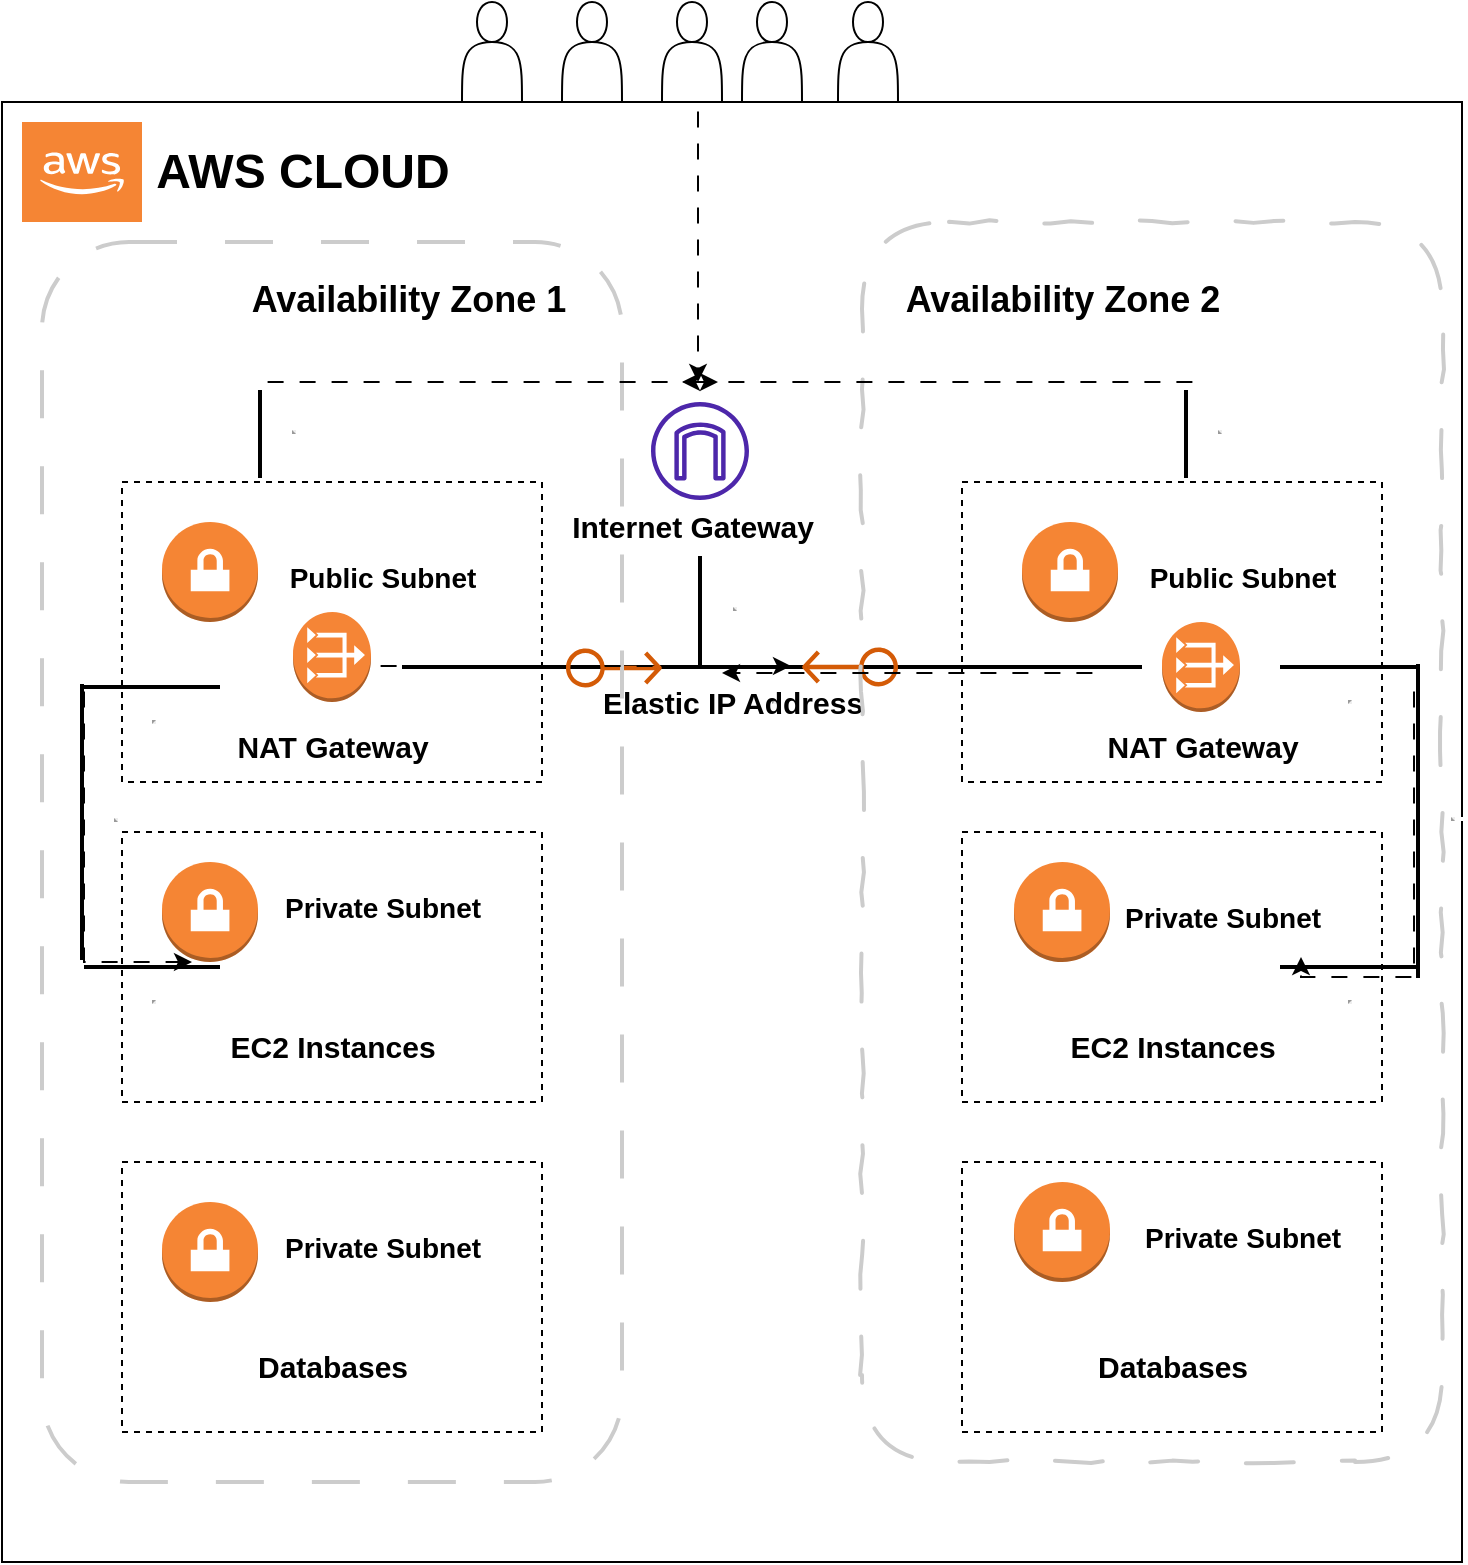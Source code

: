 <mxfile version="21.7.5" type="github">
  <diagram name="Página-1" id="0iVVgH9fftQrLVTGLKSZ">
    <mxGraphModel dx="1035" dy="562" grid="1" gridSize="10" guides="1" tooltips="1" connect="1" arrows="1" fold="1" page="1" pageScale="1" pageWidth="827" pageHeight="1169" math="0" shadow="0">
      <root>
        <mxCell id="0" />
        <mxCell id="1" parent="0" />
        <mxCell id="Z8ROYJCBZ_W-ht0fJlfG-2" value="" style="whiteSpace=wrap;html=1;aspect=fixed;fillColor=none;" parent="1" vertex="1">
          <mxGeometry x="50" y="70" width="730" height="730" as="geometry" />
        </mxCell>
        <mxCell id="Z8ROYJCBZ_W-ht0fJlfG-1" value="" style="outlineConnect=0;dashed=0;verticalLabelPosition=bottom;verticalAlign=top;align=center;html=1;shape=mxgraph.aws3.cloud_2;fillColor=#F58534;gradientColor=none;" parent="1" vertex="1">
          <mxGeometry x="60" y="80" width="60" height="50" as="geometry" />
        </mxCell>
        <mxCell id="Z8ROYJCBZ_W-ht0fJlfG-6" value="AWS CLOUD" style="text;strokeColor=none;fillColor=none;html=1;fontSize=24;fontStyle=1;verticalAlign=middle;align=center;" parent="1" vertex="1">
          <mxGeometry x="150" y="85" width="100" height="40" as="geometry" />
        </mxCell>
        <mxCell id="Z8ROYJCBZ_W-ht0fJlfG-8" value="&lt;font style=&quot;font-size: 18px;&quot;&gt;Availability Zone 1&lt;/font&gt;" style="text;strokeColor=none;fillColor=none;html=1;fontSize=24;fontStyle=1;verticalAlign=middle;align=center;" parent="1" vertex="1">
          <mxGeometry x="203" y="147" width="100" height="40" as="geometry" />
        </mxCell>
        <mxCell id="Z8ROYJCBZ_W-ht0fJlfG-9" value="&lt;font style=&quot;font-size: 18px;&quot;&gt;Availability Zone 2&lt;/font&gt;" style="text;strokeColor=none;fillColor=none;html=1;fontSize=24;fontStyle=1;verticalAlign=middle;align=center;" parent="1" vertex="1">
          <mxGeometry x="530" y="147" width="100" height="40" as="geometry" />
        </mxCell>
        <mxCell id="Z8ROYJCBZ_W-ht0fJlfG-10" value="" style="shape=actor;whiteSpace=wrap;html=1;" parent="1" vertex="1">
          <mxGeometry x="280" y="20" width="30" height="50" as="geometry" />
        </mxCell>
        <mxCell id="Z8ROYJCBZ_W-ht0fJlfG-11" value="" style="shape=actor;whiteSpace=wrap;html=1;" parent="1" vertex="1">
          <mxGeometry x="330" y="20" width="30" height="50" as="geometry" />
        </mxCell>
        <mxCell id="Z8ROYJCBZ_W-ht0fJlfG-12" value="" style="shape=actor;whiteSpace=wrap;html=1;" parent="1" vertex="1">
          <mxGeometry x="380" y="20" width="30" height="50" as="geometry" />
        </mxCell>
        <mxCell id="Z8ROYJCBZ_W-ht0fJlfG-13" value="" style="shape=actor;whiteSpace=wrap;html=1;" parent="1" vertex="1">
          <mxGeometry x="420" y="20" width="30" height="50" as="geometry" />
        </mxCell>
        <mxCell id="Z8ROYJCBZ_W-ht0fJlfG-17" value="" style="outlineConnect=0;dashed=0;verticalLabelPosition=bottom;verticalAlign=top;align=center;html=1;shape=mxgraph.aws3.vpn_gateway;fillColor=#F58534;gradientColor=none;" parent="1" vertex="1">
          <mxGeometry x="130" y="280" width="48" height="50" as="geometry" />
        </mxCell>
        <mxCell id="Z8ROYJCBZ_W-ht0fJlfG-18" value="" style="outlineConnect=0;dashed=0;verticalLabelPosition=bottom;verticalAlign=top;align=center;html=1;shape=mxgraph.aws3.vpn_gateway;fillColor=#F58534;gradientColor=none;" parent="1" vertex="1">
          <mxGeometry x="130" y="450" width="48" height="50" as="geometry" />
        </mxCell>
        <mxCell id="Z8ROYJCBZ_W-ht0fJlfG-19" value="" style="outlineConnect=0;dashed=0;verticalLabelPosition=bottom;verticalAlign=top;align=center;html=1;shape=mxgraph.aws3.vpn_gateway;fillColor=#F58534;gradientColor=none;" parent="1" vertex="1">
          <mxGeometry x="130" y="620" width="48" height="50" as="geometry" />
        </mxCell>
        <mxCell id="Z8ROYJCBZ_W-ht0fJlfG-20" value="" style="outlineConnect=0;dashed=0;verticalLabelPosition=bottom;verticalAlign=top;align=center;html=1;shape=mxgraph.aws3.vpn_gateway;fillColor=#F58534;gradientColor=none;" parent="1" vertex="1">
          <mxGeometry x="556" y="450" width="48" height="50" as="geometry" />
        </mxCell>
        <mxCell id="Z8ROYJCBZ_W-ht0fJlfG-21" value="" style="outlineConnect=0;dashed=0;verticalLabelPosition=bottom;verticalAlign=top;align=center;html=1;shape=mxgraph.aws3.vpn_gateway;fillColor=#F58534;gradientColor=none;" parent="1" vertex="1">
          <mxGeometry x="560" y="280" width="48" height="50" as="geometry" />
        </mxCell>
        <mxCell id="Z8ROYJCBZ_W-ht0fJlfG-22" value="" style="outlineConnect=0;dashed=0;verticalLabelPosition=bottom;verticalAlign=top;align=center;html=1;shape=mxgraph.aws3.vpn_gateway;fillColor=#F58534;gradientColor=none;" parent="1" vertex="1">
          <mxGeometry x="556" y="610" width="48" height="50" as="geometry" />
        </mxCell>
        <mxCell id="Z8ROYJCBZ_W-ht0fJlfG-23" value="&lt;font style=&quot;font-size: 14px;&quot;&gt;Public Subnet&lt;/font&gt;" style="text;strokeColor=none;fillColor=none;html=1;fontSize=24;fontStyle=1;verticalAlign=middle;align=center;" parent="1" vertex="1">
          <mxGeometry x="190" y="285" width="100" height="40" as="geometry" />
        </mxCell>
        <mxCell id="Z8ROYJCBZ_W-ht0fJlfG-24" value="&lt;font style=&quot;font-size: 14px;&quot;&gt;Public Subnet&lt;/font&gt;" style="text;strokeColor=none;fillColor=none;html=1;fontSize=24;fontStyle=1;verticalAlign=middle;align=center;" parent="1" vertex="1">
          <mxGeometry x="620" y="285" width="100" height="40" as="geometry" />
        </mxCell>
        <mxCell id="Z8ROYJCBZ_W-ht0fJlfG-25" value="&lt;font style=&quot;font-size: 14px;&quot;&gt;Private Subnet&lt;/font&gt;" style="text;strokeColor=none;fillColor=none;html=1;fontSize=24;fontStyle=1;verticalAlign=middle;align=center;" parent="1" vertex="1">
          <mxGeometry x="190" y="450" width="100" height="40" as="geometry" />
        </mxCell>
        <mxCell id="Z8ROYJCBZ_W-ht0fJlfG-26" value="&lt;font style=&quot;font-size: 14px;&quot;&gt;Private Subnet&lt;/font&gt;" style="text;strokeColor=none;fillColor=none;html=1;fontSize=24;fontStyle=1;verticalAlign=middle;align=center;" parent="1" vertex="1">
          <mxGeometry x="610" y="455" width="100" height="40" as="geometry" />
        </mxCell>
        <mxCell id="Z8ROYJCBZ_W-ht0fJlfG-27" value="&lt;font style=&quot;font-size: 14px;&quot;&gt;Private Subnet&lt;/font&gt;" style="text;strokeColor=none;fillColor=none;html=1;fontSize=24;fontStyle=1;verticalAlign=middle;align=center;" parent="1" vertex="1">
          <mxGeometry x="620" y="615" width="100" height="40" as="geometry" />
        </mxCell>
        <mxCell id="Z8ROYJCBZ_W-ht0fJlfG-28" value="&lt;font style=&quot;font-size: 14px;&quot;&gt;Private Subnet&lt;/font&gt;" style="text;strokeColor=none;fillColor=none;html=1;fontSize=24;fontStyle=1;verticalAlign=middle;align=center;" parent="1" vertex="1">
          <mxGeometry x="190" y="620" width="100" height="40" as="geometry" />
        </mxCell>
        <mxCell id="Z8ROYJCBZ_W-ht0fJlfG-29" value="" style="rounded=0;whiteSpace=wrap;html=1;dashed=1;fillColor=none;" parent="1" vertex="1">
          <mxGeometry x="110" y="260" width="210" height="150" as="geometry" />
        </mxCell>
        <mxCell id="Z8ROYJCBZ_W-ht0fJlfG-30" value="" style="rounded=0;whiteSpace=wrap;html=1;dashed=1;fillColor=none;" parent="1" vertex="1">
          <mxGeometry x="530" y="260" width="210" height="150" as="geometry" />
        </mxCell>
        <mxCell id="Z8ROYJCBZ_W-ht0fJlfG-31" value="" style="rounded=0;whiteSpace=wrap;html=1;dashed=1;fillColor=none;" parent="1" vertex="1">
          <mxGeometry x="110" y="435" width="210" height="135" as="geometry" />
        </mxCell>
        <mxCell id="Z8ROYJCBZ_W-ht0fJlfG-32" value="" style="rounded=0;whiteSpace=wrap;html=1;dashed=1;fillColor=none;" parent="1" vertex="1">
          <mxGeometry x="530" y="435" width="210" height="135" as="geometry" />
        </mxCell>
        <mxCell id="Z8ROYJCBZ_W-ht0fJlfG-34" value="" style="rounded=0;whiteSpace=wrap;html=1;dashed=1;fillColor=none;" parent="1" vertex="1">
          <mxGeometry x="110" y="600" width="210" height="135" as="geometry" />
        </mxCell>
        <mxCell id="Z8ROYJCBZ_W-ht0fJlfG-35" value="" style="rounded=0;whiteSpace=wrap;html=1;dashed=1;fillColor=none;" parent="1" vertex="1">
          <mxGeometry x="530" y="600" width="210" height="135" as="geometry" />
        </mxCell>
        <mxCell id="Z8ROYJCBZ_W-ht0fJlfG-36" value="" style="outlineConnect=0;dashed=0;verticalLabelPosition=bottom;verticalAlign=top;align=center;html=1;shape=mxgraph.aws3.vpc_nat_gateway;fillColor=#F58536;gradientColor=none;" parent="1" vertex="1">
          <mxGeometry x="195.5" y="325" width="39" height="45" as="geometry" />
        </mxCell>
        <mxCell id="Z8ROYJCBZ_W-ht0fJlfG-37" value="" style="outlineConnect=0;dashed=0;verticalLabelPosition=bottom;verticalAlign=top;align=center;html=1;shape=mxgraph.aws3.vpc_nat_gateway;fillColor=#F58536;gradientColor=none;" parent="1" vertex="1">
          <mxGeometry x="630" y="330" width="39" height="45" as="geometry" />
        </mxCell>
        <mxCell id="Z8ROYJCBZ_W-ht0fJlfG-38" value="&lt;font style=&quot;font-size: 15px;&quot;&gt;NAT Gateway&lt;/font&gt;" style="text;strokeColor=none;fillColor=none;html=1;fontSize=24;fontStyle=1;verticalAlign=middle;align=center;" parent="1" vertex="1">
          <mxGeometry x="165" y="370" width="100" height="40" as="geometry" />
        </mxCell>
        <mxCell id="Z8ROYJCBZ_W-ht0fJlfG-39" value="&lt;font style=&quot;font-size: 15px;&quot;&gt;NAT Gateway&lt;/font&gt;" style="text;strokeColor=none;fillColor=none;html=1;fontSize=24;fontStyle=1;verticalAlign=middle;align=center;" parent="1" vertex="1">
          <mxGeometry x="599.5" y="370" width="100" height="40" as="geometry" />
        </mxCell>
        <mxCell id="Z8ROYJCBZ_W-ht0fJlfG-40" value="&lt;font style=&quot;font-size: 15px;&quot;&gt;EC2 Instances&lt;/font&gt;" style="text;strokeColor=none;fillColor=none;html=1;fontSize=24;fontStyle=1;verticalAlign=middle;align=center;" parent="1" vertex="1">
          <mxGeometry x="165" y="520" width="100" height="40" as="geometry" />
        </mxCell>
        <mxCell id="Z8ROYJCBZ_W-ht0fJlfG-41" value="&lt;font style=&quot;font-size: 15px;&quot;&gt;EC2 Instances&lt;/font&gt;" style="text;strokeColor=none;fillColor=none;html=1;fontSize=24;fontStyle=1;verticalAlign=middle;align=center;" parent="1" vertex="1">
          <mxGeometry x="585" y="520" width="100" height="40" as="geometry" />
        </mxCell>
        <mxCell id="Z8ROYJCBZ_W-ht0fJlfG-42" value="&lt;font style=&quot;font-size: 15px;&quot;&gt;Databases&lt;/font&gt;" style="text;strokeColor=none;fillColor=none;html=1;fontSize=24;fontStyle=1;verticalAlign=middle;align=center;" parent="1" vertex="1">
          <mxGeometry x="165" y="680" width="100" height="40" as="geometry" />
        </mxCell>
        <mxCell id="Z8ROYJCBZ_W-ht0fJlfG-43" value="&lt;font style=&quot;font-size: 15px;&quot;&gt;Databases&lt;/font&gt;" style="text;strokeColor=none;fillColor=none;html=1;fontSize=24;fontStyle=1;verticalAlign=middle;align=center;" parent="1" vertex="1">
          <mxGeometry x="585" y="680" width="100" height="40" as="geometry" />
        </mxCell>
        <mxCell id="Z8ROYJCBZ_W-ht0fJlfG-54" value="&lt;hr&gt;" style="line;strokeWidth=2;html=1;" parent="1" vertex="1">
          <mxGeometry x="250" y="347.5" width="370" height="10" as="geometry" />
        </mxCell>
        <mxCell id="Z8ROYJCBZ_W-ht0fJlfG-55" value="" style="sketch=0;outlineConnect=0;fontColor=#232F3E;gradientColor=none;fillColor=#D45B07;strokeColor=none;dashed=0;verticalLabelPosition=bottom;verticalAlign=top;align=center;html=1;fontSize=12;fontStyle=0;aspect=fixed;pointerEvents=1;shape=mxgraph.aws4.elastic_ip_address;" parent="1" vertex="1">
          <mxGeometry x="332" y="343" width="48" height="20" as="geometry" />
        </mxCell>
        <mxCell id="Z8ROYJCBZ_W-ht0fJlfG-56" value="" style="sketch=0;outlineConnect=0;fontColor=#232F3E;gradientColor=none;fillColor=#D45B07;strokeColor=none;dashed=0;verticalLabelPosition=bottom;verticalAlign=top;align=center;html=1;fontSize=12;fontStyle=0;aspect=fixed;pointerEvents=1;shape=mxgraph.aws4.elastic_ip_address;rotation=-180;" parent="1" vertex="1">
          <mxGeometry x="450" y="342.5" width="48" height="20" as="geometry" />
        </mxCell>
        <mxCell id="Z8ROYJCBZ_W-ht0fJlfG-57" value="&lt;font style=&quot;font-size: 15px;&quot;&gt;Elastic IP Address&lt;/font&gt;" style="text;strokeColor=none;fillColor=none;html=1;fontSize=24;fontStyle=1;verticalAlign=middle;align=center;" parent="1" vertex="1">
          <mxGeometry x="365" y="347.5" width="100" height="40" as="geometry" />
        </mxCell>
        <mxCell id="Z8ROYJCBZ_W-ht0fJlfG-59" value="&lt;hr&gt;" style="line;strokeWidth=2;html=1;rotation=-90;" parent="1" vertex="1">
          <mxGeometry x="21" y="425" width="138" height="10" as="geometry" />
        </mxCell>
        <mxCell id="Z8ROYJCBZ_W-ht0fJlfG-60" value="&lt;hr&gt;" style="line;strokeWidth=2;html=1;rotation=-90;" parent="1" vertex="1">
          <mxGeometry x="679.5" y="424.5" width="157" height="10" as="geometry" />
        </mxCell>
        <mxCell id="Z8ROYJCBZ_W-ht0fJlfG-63" value="&lt;hr&gt;" style="line;strokeWidth=2;html=1;rotation=0;" parent="1" vertex="1">
          <mxGeometry x="91" y="357.5" width="68" height="10" as="geometry" />
        </mxCell>
        <mxCell id="Z8ROYJCBZ_W-ht0fJlfG-64" value="&lt;hr&gt;" style="line;strokeWidth=2;html=1;rotation=0;" parent="1" vertex="1">
          <mxGeometry x="91" y="497.5" width="68" height="10" as="geometry" />
        </mxCell>
        <mxCell id="Z8ROYJCBZ_W-ht0fJlfG-65" value="&lt;hr&gt;" style="line;strokeWidth=2;html=1;rotation=0;" parent="1" vertex="1">
          <mxGeometry x="689" y="347.5" width="68" height="10" as="geometry" />
        </mxCell>
        <mxCell id="Z8ROYJCBZ_W-ht0fJlfG-66" value="&lt;hr&gt;" style="line;strokeWidth=2;html=1;rotation=0;" parent="1" vertex="1">
          <mxGeometry x="689" y="497.5" width="68" height="10" as="geometry" />
        </mxCell>
        <mxCell id="Z8ROYJCBZ_W-ht0fJlfG-69" value="&lt;hr&gt;" style="line;strokeWidth=2;html=1;rotation=-90;" parent="1" vertex="1">
          <mxGeometry x="157" y="231" width="44" height="10" as="geometry" />
        </mxCell>
        <mxCell id="Z8ROYJCBZ_W-ht0fJlfG-70" value="&lt;hr&gt;" style="line;strokeWidth=2;html=1;rotation=-90;" parent="1" vertex="1">
          <mxGeometry x="620" y="231" width="44" height="10" as="geometry" />
        </mxCell>
        <mxCell id="Z8ROYJCBZ_W-ht0fJlfG-71" value="" style="sketch=0;outlineConnect=0;fontColor=#232F3E;gradientColor=none;fillColor=#4D27AA;strokeColor=none;dashed=0;verticalLabelPosition=bottom;verticalAlign=top;align=center;html=1;fontSize=12;fontStyle=0;aspect=fixed;pointerEvents=1;shape=mxgraph.aws4.internet_gateway;" parent="1" vertex="1">
          <mxGeometry x="374.5" y="220" width="49" height="49" as="geometry" />
        </mxCell>
        <mxCell id="Z8ROYJCBZ_W-ht0fJlfG-72" value="&lt;hr&gt;" style="line;strokeWidth=2;html=1;rotation=-90;" parent="1" vertex="1">
          <mxGeometry x="371.5" y="319.5" width="55" height="10" as="geometry" />
        </mxCell>
        <mxCell id="Z8ROYJCBZ_W-ht0fJlfG-73" value="&lt;font style=&quot;font-size: 15px;&quot;&gt;Internet Gateway&lt;/font&gt;" style="text;strokeColor=none;fillColor=none;html=1;fontSize=24;fontStyle=1;verticalAlign=middle;align=center;" parent="1" vertex="1">
          <mxGeometry x="345" y="260" width="100" height="40" as="geometry" />
        </mxCell>
        <mxCell id="Z8ROYJCBZ_W-ht0fJlfG-75" value="" style="rounded=1;whiteSpace=wrap;html=1;fillColor=none;dashed=1;dashPattern=12 12;strokeColor=#CCCCCC;strokeWidth=2;treeMoving=1;" parent="1" vertex="1">
          <mxGeometry x="70" y="140" width="290" height="620" as="geometry" />
        </mxCell>
        <mxCell id="Z8ROYJCBZ_W-ht0fJlfG-76" value="" style="rounded=1;whiteSpace=wrap;html=1;fillColor=none;dashed=1;dashPattern=12 12;strokeColor=#CCCCCC;strokeWidth=2;comic=1;" parent="1" vertex="1">
          <mxGeometry x="480" y="130" width="290" height="620" as="geometry" />
        </mxCell>
        <mxCell id="Z8ROYJCBZ_W-ht0fJlfG-77" value="" style="shape=actor;whiteSpace=wrap;html=1;" parent="1" vertex="1">
          <mxGeometry x="468" y="20" width="30" height="50" as="geometry" />
        </mxCell>
        <mxCell id="Z8ROYJCBZ_W-ht0fJlfG-82" style="edgeStyle=orthogonalEdgeStyle;rounded=0;orthogonalLoop=1;jettySize=auto;html=1;flowAnimation=1;" parent="1" edge="1">
          <mxGeometry relative="1" as="geometry">
            <mxPoint x="390" y="210" as="targetPoint" />
            <mxPoint x="650" y="210" as="sourcePoint" />
          </mxGeometry>
        </mxCell>
        <mxCell id="Z8ROYJCBZ_W-ht0fJlfG-84" style="edgeStyle=orthogonalEdgeStyle;rounded=0;orthogonalLoop=1;jettySize=auto;html=1;flowAnimation=1;" parent="1" edge="1">
          <mxGeometry relative="1" as="geometry">
            <mxPoint x="398" y="210" as="targetPoint" />
            <mxPoint x="398" y="70" as="sourcePoint" />
          </mxGeometry>
        </mxCell>
        <mxCell id="Z8ROYJCBZ_W-ht0fJlfG-85" style="edgeStyle=orthogonalEdgeStyle;rounded=0;orthogonalLoop=1;jettySize=auto;html=1;flowAnimation=1;" parent="1" edge="1">
          <mxGeometry relative="1" as="geometry">
            <mxPoint x="410" y="355.5" as="targetPoint" />
            <mxPoint x="600" y="355.5" as="sourcePoint" />
          </mxGeometry>
        </mxCell>
        <mxCell id="Z8ROYJCBZ_W-ht0fJlfG-86" style="edgeStyle=orthogonalEdgeStyle;rounded=0;orthogonalLoop=1;jettySize=auto;html=1;flowAnimation=1;" parent="1" edge="1">
          <mxGeometry relative="1" as="geometry">
            <mxPoint x="444.5" y="352" as="targetPoint" />
            <mxPoint x="234.5" y="352" as="sourcePoint" />
          </mxGeometry>
        </mxCell>
        <mxCell id="Z8ROYJCBZ_W-ht0fJlfG-87" style="edgeStyle=orthogonalEdgeStyle;rounded=0;orthogonalLoop=1;jettySize=auto;html=1;flowAnimation=1;" parent="1" edge="1">
          <mxGeometry relative="1" as="geometry">
            <mxPoint x="145" y="500" as="targetPoint" />
            <mxPoint x="91" y="360" as="sourcePoint" />
            <Array as="points">
              <mxPoint x="91" y="500" />
            </Array>
          </mxGeometry>
        </mxCell>
        <mxCell id="Z8ROYJCBZ_W-ht0fJlfG-88" style="edgeStyle=orthogonalEdgeStyle;rounded=0;orthogonalLoop=1;jettySize=auto;html=1;flowAnimation=1;" parent="1" edge="1">
          <mxGeometry relative="1" as="geometry">
            <mxPoint x="699.5" y="497.5" as="targetPoint" />
            <mxPoint x="756" y="360" as="sourcePoint" />
            <Array as="points">
              <mxPoint x="755.5" y="507.5" />
            </Array>
          </mxGeometry>
        </mxCell>
        <mxCell id="Z8ROYJCBZ_W-ht0fJlfG-81" style="edgeStyle=orthogonalEdgeStyle;rounded=0;orthogonalLoop=1;jettySize=auto;html=1;flowAnimation=1;" parent="1" edge="1">
          <mxGeometry relative="1" as="geometry">
            <mxPoint x="408" y="210" as="targetPoint" />
            <mxPoint x="178" y="210" as="sourcePoint" />
          </mxGeometry>
        </mxCell>
      </root>
    </mxGraphModel>
  </diagram>
</mxfile>
